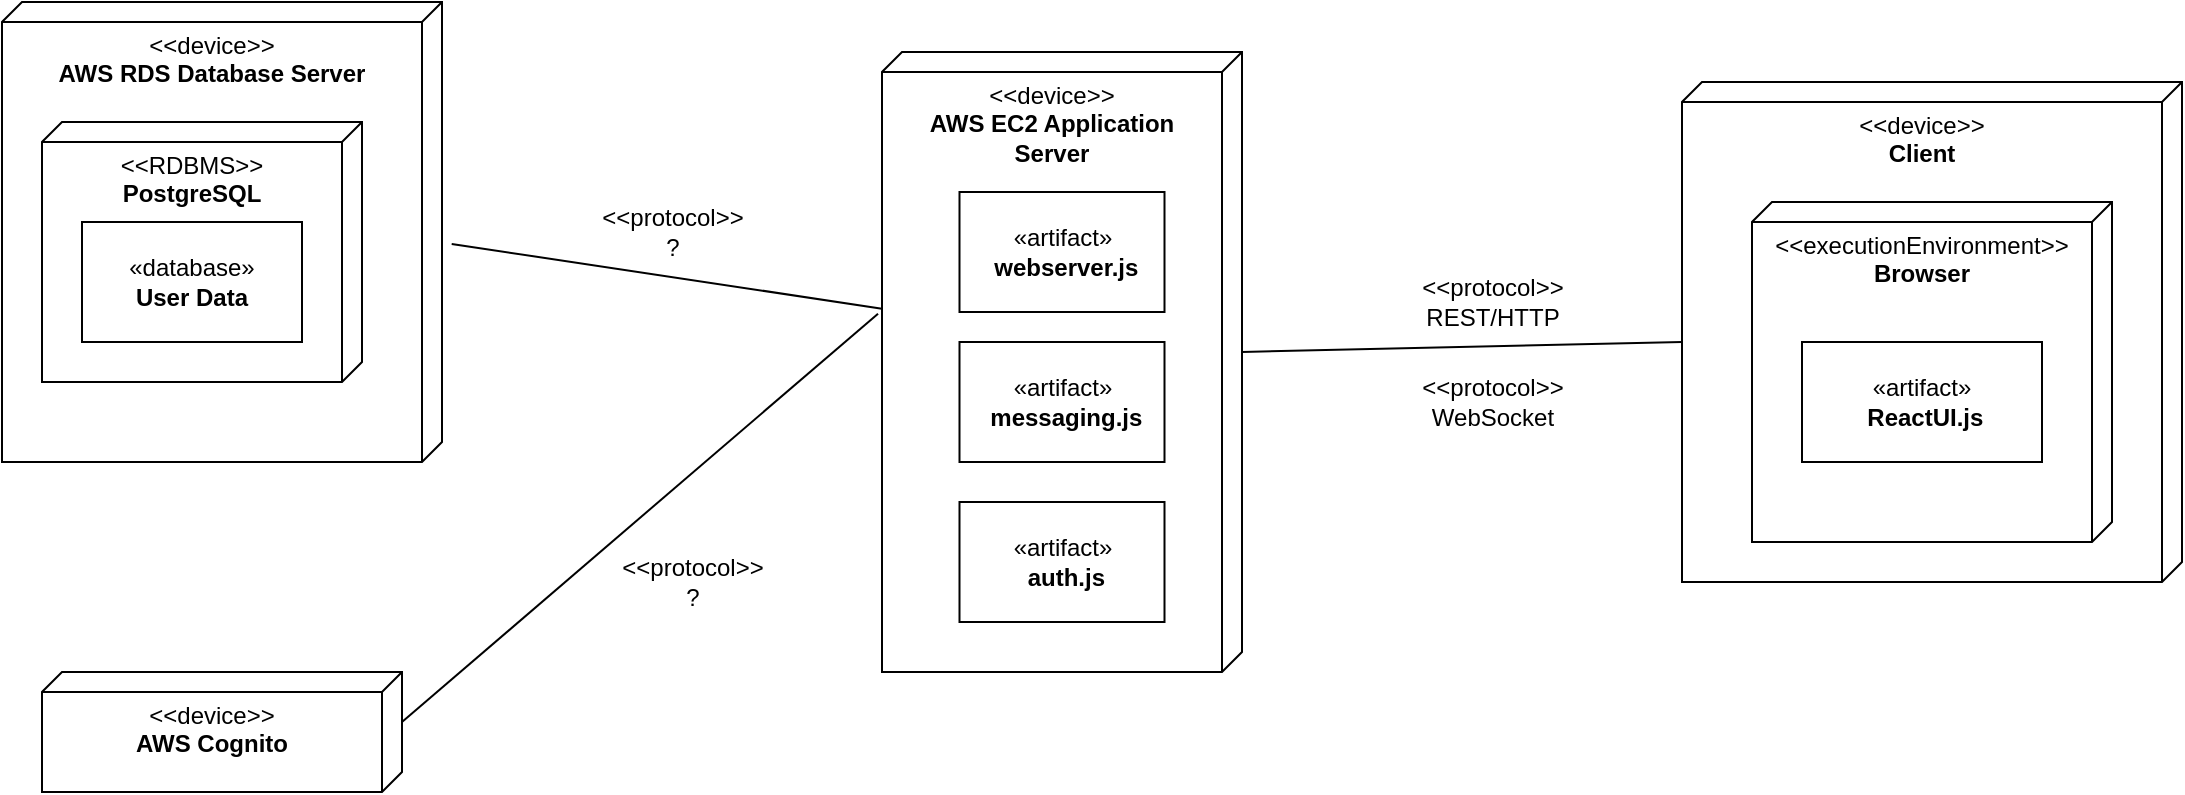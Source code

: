 <mxfile version="21.6.5" type="device">
  <diagram name="Page-1" id="BdzhVBKXlTzio4OA69cb">
    <mxGraphModel dx="1509" dy="895" grid="1" gridSize="10" guides="1" tooltips="1" connect="1" arrows="1" fold="1" page="1" pageScale="1" pageWidth="850" pageHeight="1100" math="0" shadow="0">
      <root>
        <mxCell id="0" />
        <mxCell id="1" parent="0" />
        <mxCell id="WTnQzdOtnqARFO61XMNP-7" value="&amp;lt;&amp;lt;device&amp;gt;&amp;gt;&lt;br&gt;&lt;b&gt;AWS RDS Database Server&lt;/b&gt;" style="verticalAlign=top;align=center;spacingTop=8;spacingLeft=2;spacingRight=12;shape=cube;size=10;direction=south;fontStyle=0;html=1;whiteSpace=wrap;" parent="1" vertex="1">
          <mxGeometry x="280" y="260" width="220" height="230" as="geometry" />
        </mxCell>
        <mxCell id="WTnQzdOtnqARFO61XMNP-8" value="&amp;lt;&amp;lt;device&amp;gt;&amp;gt;&lt;br&gt;&lt;b&gt;AWS EC2 Application &lt;br&gt;Server&lt;/b&gt;" style="verticalAlign=top;align=center;spacingTop=8;spacingLeft=2;spacingRight=12;shape=cube;size=10;direction=south;fontStyle=0;html=1;whiteSpace=wrap;" parent="1" vertex="1">
          <mxGeometry x="720" y="285" width="180" height="310" as="geometry" />
        </mxCell>
        <mxCell id="WTnQzdOtnqARFO61XMNP-12" value="" style="endArrow=none;html=1;rounded=0;exitX=0.526;exitY=-0.022;exitDx=0;exitDy=0;exitPerimeter=0;entryX=0.414;entryY=1;entryDx=0;entryDy=0;entryPerimeter=0;" parent="1" source="WTnQzdOtnqARFO61XMNP-7" target="WTnQzdOtnqARFO61XMNP-8" edge="1">
          <mxGeometry width="50" height="50" relative="1" as="geometry">
            <mxPoint x="360" y="460" as="sourcePoint" />
            <mxPoint x="410" y="410" as="targetPoint" />
          </mxGeometry>
        </mxCell>
        <mxCell id="WTnQzdOtnqARFO61XMNP-13" value="&lt;font style=&quot;font-size: 12px;&quot;&gt;&amp;lt;&amp;lt;protocol&amp;gt;&amp;gt;&lt;br&gt;?&lt;br&gt;&lt;/font&gt;" style="text;html=1;align=center;verticalAlign=middle;resizable=0;points=[];autosize=1;strokeColor=none;fillColor=none;" parent="1" vertex="1">
          <mxGeometry x="570" y="355" width="90" height="40" as="geometry" />
        </mxCell>
        <mxCell id="WTnQzdOtnqARFO61XMNP-14" value="«artifact»&lt;br&gt;&lt;b&gt;&amp;nbsp;webserver.js&lt;/b&gt;" style="html=1;whiteSpace=wrap;verticalAlign=middle;" parent="1" vertex="1">
          <mxGeometry x="758.75" y="355" width="102.5" height="60" as="geometry" />
        </mxCell>
        <mxCell id="WTnQzdOtnqARFO61XMNP-15" value="«artifact»&lt;br&gt;&lt;b&gt;&amp;nbsp;messaging.js&lt;/b&gt;" style="html=1;whiteSpace=wrap;verticalAlign=middle;" parent="1" vertex="1">
          <mxGeometry x="758.75" y="430" width="102.5" height="60" as="geometry" />
        </mxCell>
        <mxCell id="WTnQzdOtnqARFO61XMNP-16" value="«artifact»&lt;br&gt;&lt;b&gt;&amp;nbsp;auth.js&lt;/b&gt;" style="html=1;whiteSpace=wrap;verticalAlign=middle;" parent="1" vertex="1">
          <mxGeometry x="758.75" y="510" width="102.5" height="60" as="geometry" />
        </mxCell>
        <mxCell id="WTnQzdOtnqARFO61XMNP-17" value="&amp;lt;&amp;lt;device&amp;gt;&amp;gt;&lt;br&gt;&lt;b&gt;AWS Cognito&lt;/b&gt;" style="verticalAlign=top;align=center;spacingTop=8;spacingLeft=2;spacingRight=12;shape=cube;size=10;direction=south;fontStyle=0;html=1;whiteSpace=wrap;" parent="1" vertex="1">
          <mxGeometry x="300" y="595" width="180" height="60" as="geometry" />
        </mxCell>
        <mxCell id="WTnQzdOtnqARFO61XMNP-18" value="" style="endArrow=none;html=1;rounded=0;entryX=0.422;entryY=1.011;entryDx=0;entryDy=0;entryPerimeter=0;exitX=0;exitY=0;exitDx=25;exitDy=0;exitPerimeter=0;" parent="1" source="WTnQzdOtnqARFO61XMNP-17" target="WTnQzdOtnqARFO61XMNP-8" edge="1">
          <mxGeometry width="50" height="50" relative="1" as="geometry">
            <mxPoint x="330" y="460" as="sourcePoint" />
            <mxPoint x="380" y="410" as="targetPoint" />
          </mxGeometry>
        </mxCell>
        <mxCell id="WTnQzdOtnqARFO61XMNP-19" value="&lt;font style=&quot;font-size: 12px;&quot;&gt;&amp;lt;&amp;lt;protocol&amp;gt;&amp;gt;&lt;br&gt;?&lt;br&gt;&lt;/font&gt;" style="text;html=1;align=center;verticalAlign=middle;resizable=0;points=[];autosize=1;strokeColor=none;fillColor=none;" parent="1" vertex="1">
          <mxGeometry x="580" y="530" width="90" height="40" as="geometry" />
        </mxCell>
        <mxCell id="WTnQzdOtnqARFO61XMNP-21" value="&amp;lt;&amp;lt;device&amp;gt;&amp;gt;&lt;br&gt;&lt;b&gt;Client&lt;/b&gt;" style="verticalAlign=top;align=center;spacingTop=8;spacingLeft=2;spacingRight=12;shape=cube;size=10;direction=south;fontStyle=0;html=1;whiteSpace=wrap;" parent="1" vertex="1">
          <mxGeometry x="1120" y="300" width="250" height="250" as="geometry" />
        </mxCell>
        <mxCell id="WTnQzdOtnqARFO61XMNP-22" value="" style="endArrow=none;html=1;rounded=0;entryX=0;entryY=0;entryDx=150;entryDy=0;entryPerimeter=0;exitX=0;exitY=0;exitDx=130;exitDy=250;exitPerimeter=0;" parent="1" source="WTnQzdOtnqARFO61XMNP-21" target="WTnQzdOtnqARFO61XMNP-8" edge="1">
          <mxGeometry width="50" height="50" relative="1" as="geometry">
            <mxPoint x="1580.0" y="55.0" as="sourcePoint" />
            <mxPoint x="780" y="120.0" as="targetPoint" />
          </mxGeometry>
        </mxCell>
        <mxCell id="WTnQzdOtnqARFO61XMNP-24" value="&lt;font style=&quot;font-size: 12px;&quot;&gt;&amp;lt;&amp;lt;protocol&amp;gt;&amp;gt;&lt;br&gt;REST/HTTP&lt;br&gt;&lt;/font&gt;" style="text;html=1;align=center;verticalAlign=middle;resizable=0;points=[];autosize=1;strokeColor=none;fillColor=none;" parent="1" vertex="1">
          <mxGeometry x="980" y="390" width="90" height="40" as="geometry" />
        </mxCell>
        <mxCell id="WTnQzdOtnqARFO61XMNP-25" value="&lt;font style=&quot;font-size: 12px;&quot;&gt;&amp;lt;&amp;lt;protocol&amp;gt;&amp;gt;&lt;br&gt;WebSocket&lt;br&gt;&lt;/font&gt;" style="text;html=1;align=center;verticalAlign=middle;resizable=0;points=[];autosize=1;strokeColor=none;fillColor=none;" parent="1" vertex="1">
          <mxGeometry x="980" y="440" width="90" height="40" as="geometry" />
        </mxCell>
        <mxCell id="AtPoNYCV9pJhVHp3l6KO-1" value="&amp;lt;&amp;lt;RDBMS&amp;gt;&amp;gt;&lt;br&gt;&lt;b&gt;PostgreSQL&lt;/b&gt;" style="verticalAlign=top;align=center;spacingTop=8;spacingLeft=2;spacingRight=12;shape=cube;size=10;direction=south;fontStyle=0;html=1;whiteSpace=wrap;" parent="1" vertex="1">
          <mxGeometry x="300" y="320" width="160" height="130" as="geometry" />
        </mxCell>
        <mxCell id="WTnQzdOtnqARFO61XMNP-9" value="«database»&lt;br&gt;&lt;b&gt;User Data&lt;/b&gt;" style="html=1;whiteSpace=wrap;verticalAlign=middle;" parent="1" vertex="1">
          <mxGeometry x="320" y="370" width="110" height="60" as="geometry" />
        </mxCell>
        <mxCell id="jhujUbZrO-SEuV42DxTj-1" value="&amp;lt;&amp;lt;executionEnvironment&amp;gt;&amp;gt;&lt;br&gt;&lt;b&gt;Browser&lt;/b&gt;" style="verticalAlign=top;align=center;spacingTop=8;spacingLeft=2;spacingRight=12;shape=cube;size=10;direction=south;fontStyle=0;html=1;whiteSpace=wrap;" vertex="1" parent="1">
          <mxGeometry x="1155" y="360" width="180" height="170" as="geometry" />
        </mxCell>
        <mxCell id="WTnQzdOtnqARFO61XMNP-23" value="«artifact»&lt;br&gt;&lt;b&gt;&amp;nbsp;ReactUI.js&lt;/b&gt;" style="html=1;whiteSpace=wrap;verticalAlign=middle;" parent="1" vertex="1">
          <mxGeometry x="1180" y="430" width="120" height="60" as="geometry" />
        </mxCell>
      </root>
    </mxGraphModel>
  </diagram>
</mxfile>
